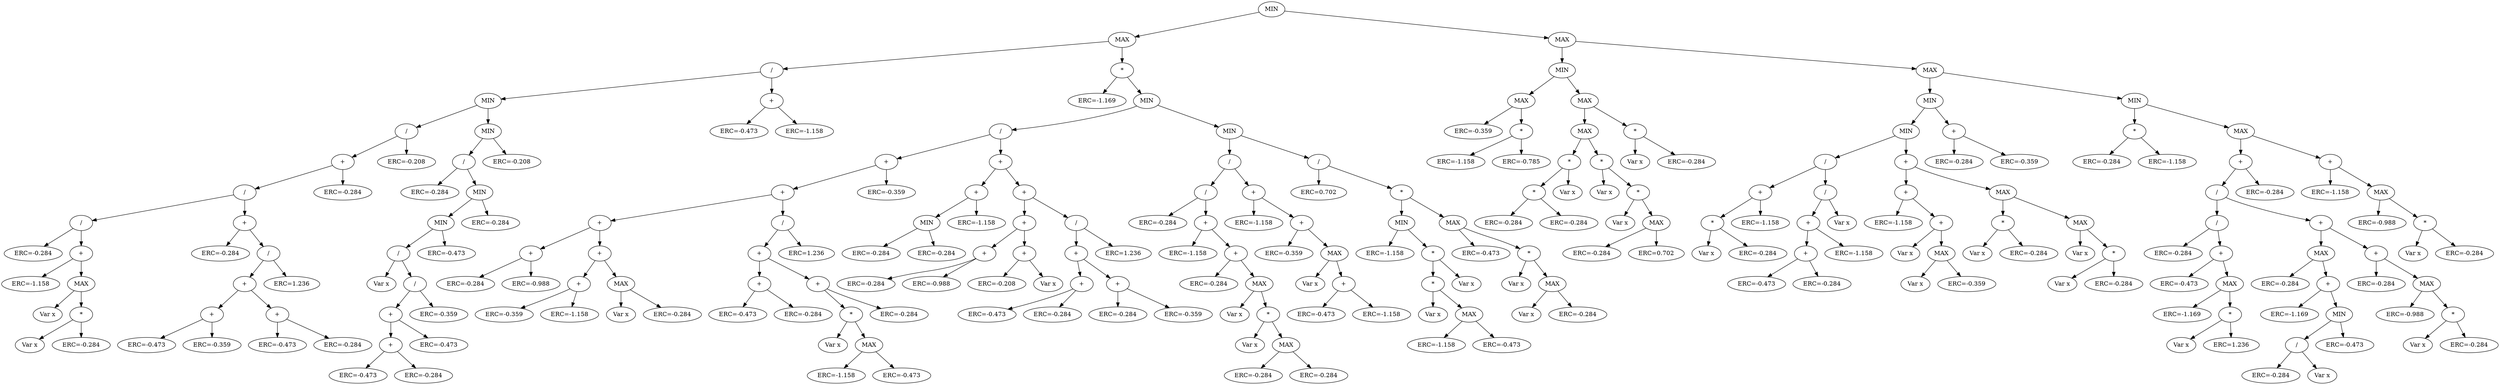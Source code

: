 digraph "Best function" {
"0" [label="MIN"];
"0" -> "00";
"00" [label="MAX"];
"00" -> "000";
"000" [label="/"];
"000" -> "0000";
"0000" [label="MIN"];
"0000" -> "00000";
"00000" [label="/"];
"00000" -> "000000";
"000000" [label="+"];
"000000" -> "0000000";
"0000000" [label="/"];
"0000000" -> "00000000";
"00000000" [label="/"];
"00000000" -> "000000000";
"000000000" [label="ERC=-0.284"];
"00000000" -> "000000001";
"000000001" [label="+"];
"000000001" -> "0000000010";
"0000000010" [label="ERC=-1.158"];
"000000001" -> "0000000011";
"0000000011" [label="MAX"];
"0000000011" -> "00000000110";
"00000000110" [label="Var x"];
"0000000011" -> "00000000111";
"00000000111" [label="*"];
"00000000111" -> "000000001110";
"000000001110" [label="Var x"];
"00000000111" -> "000000001111";
"000000001111" [label="ERC=-0.284"];
"0000000" -> "00000001";
"00000001" [label="+"];
"00000001" -> "000000010";
"000000010" [label="ERC=-0.284"];
"00000001" -> "000000011";
"000000011" [label="/"];
"000000011" -> "0000000110";
"0000000110" [label="+"];
"0000000110" -> "00000001100";
"00000001100" [label="+"];
"00000001100" -> "000000011000";
"000000011000" [label="ERC=-0.473"];
"00000001100" -> "000000011001";
"000000011001" [label="ERC=-0.359"];
"0000000110" -> "00000001101";
"00000001101" [label="+"];
"00000001101" -> "000000011010";
"000000011010" [label="ERC=-0.473"];
"00000001101" -> "000000011011";
"000000011011" [label="ERC=-0.284"];
"000000011" -> "0000000111";
"0000000111" [label="ERC=1.236"];
"000000" -> "0000001";
"0000001" [label="ERC=-0.284"];
"00000" -> "000001";
"000001" [label="ERC=-0.208"];
"0000" -> "00001";
"00001" [label="MIN"];
"00001" -> "000010";
"000010" [label="/"];
"000010" -> "0000100";
"0000100" [label="ERC=-0.284"];
"000010" -> "0000101";
"0000101" [label="MIN"];
"0000101" -> "00001010";
"00001010" [label="MIN"];
"00001010" -> "000010100";
"000010100" [label="/"];
"000010100" -> "0000101000";
"0000101000" [label="Var x"];
"000010100" -> "0000101001";
"0000101001" [label="/"];
"0000101001" -> "00001010010";
"00001010010" [label="+"];
"00001010010" -> "000010100100";
"000010100100" [label="+"];
"000010100100" -> "0000101001000";
"0000101001000" [label="ERC=-0.473"];
"000010100100" -> "0000101001001";
"0000101001001" [label="ERC=-0.284"];
"00001010010" -> "000010100101";
"000010100101" [label="ERC=-0.473"];
"0000101001" -> "00001010011";
"00001010011" [label="ERC=-0.359"];
"00001010" -> "000010101";
"000010101" [label="ERC=-0.473"];
"0000101" -> "00001011";
"00001011" [label="ERC=-0.284"];
"00001" -> "000011";
"000011" [label="ERC=-0.208"];
"000" -> "0001";
"0001" [label="+"];
"0001" -> "00010";
"00010" [label="ERC=-0.473"];
"0001" -> "00011";
"00011" [label="ERC=-1.158"];
"00" -> "001";
"001" [label="*"];
"001" -> "0010";
"0010" [label="ERC=-1.169"];
"001" -> "0011";
"0011" [label="MIN"];
"0011" -> "00110";
"00110" [label="/"];
"00110" -> "001100";
"001100" [label="+"];
"001100" -> "0011000";
"0011000" [label="+"];
"0011000" -> "00110000";
"00110000" [label="+"];
"00110000" -> "001100000";
"001100000" [label="+"];
"001100000" -> "0011000000";
"0011000000" [label="ERC=-0.284"];
"001100000" -> "0011000001";
"0011000001" [label="ERC=-0.988"];
"00110000" -> "001100001";
"001100001" [label="+"];
"001100001" -> "0011000010";
"0011000010" [label="+"];
"0011000010" -> "00110000100";
"00110000100" [label="ERC=-0.359"];
"0011000010" -> "00110000101";
"00110000101" [label="ERC=-1.158"];
"001100001" -> "0011000011";
"0011000011" [label="MAX"];
"0011000011" -> "00110000110";
"00110000110" [label="Var x"];
"0011000011" -> "00110000111";
"00110000111" [label="ERC=-0.284"];
"0011000" -> "00110001";
"00110001" [label="/"];
"00110001" -> "001100010";
"001100010" [label="+"];
"001100010" -> "0011000100";
"0011000100" [label="+"];
"0011000100" -> "00110001000";
"00110001000" [label="ERC=-0.473"];
"0011000100" -> "00110001001";
"00110001001" [label="ERC=-0.284"];
"001100010" -> "0011000101";
"0011000101" [label="+"];
"0011000101" -> "00110001010";
"00110001010" [label="*"];
"00110001010" -> "001100010100";
"001100010100" [label="Var x"];
"00110001010" -> "001100010101";
"001100010101" [label="MAX"];
"001100010101" -> "0011000101010";
"0011000101010" [label="ERC=-1.158"];
"001100010101" -> "0011000101011";
"0011000101011" [label="ERC=-0.473"];
"0011000101" -> "00110001011";
"00110001011" [label="ERC=-0.284"];
"00110001" -> "001100011";
"001100011" [label="ERC=1.236"];
"001100" -> "0011001";
"0011001" [label="ERC=-0.359"];
"00110" -> "001101";
"001101" [label="+"];
"001101" -> "0011010";
"0011010" [label="+"];
"0011010" -> "00110100";
"00110100" [label="MIN"];
"00110100" -> "001101000";
"001101000" [label="ERC=-0.284"];
"00110100" -> "001101001";
"001101001" [label="ERC=-0.284"];
"0011010" -> "00110101";
"00110101" [label="ERC=-1.158"];
"001101" -> "0011011";
"0011011" [label="+"];
"0011011" -> "00110110";
"00110110" [label="+"];
"00110110" -> "001101100";
"001101100" [label="+"];
"001101100" -> "0011011000";
"0011011000" [label="ERC=-0.284"];
"001101100" -> "0011011001";
"0011011001" [label="ERC=-0.988"];
"00110110" -> "001101101";
"001101101" [label="+"];
"001101101" -> "0011011010";
"0011011010" [label="ERC=-0.208"];
"001101101" -> "0011011011";
"0011011011" [label="Var x"];
"0011011" -> "00110111";
"00110111" [label="/"];
"00110111" -> "001101110";
"001101110" [label="+"];
"001101110" -> "0011011100";
"0011011100" [label="+"];
"0011011100" -> "00110111000";
"00110111000" [label="ERC=-0.473"];
"0011011100" -> "00110111001";
"00110111001" [label="ERC=-0.284"];
"001101110" -> "0011011101";
"0011011101" [label="+"];
"0011011101" -> "00110111010";
"00110111010" [label="ERC=-0.284"];
"0011011101" -> "00110111011";
"00110111011" [label="ERC=-0.359"];
"00110111" -> "001101111";
"001101111" [label="ERC=1.236"];
"0011" -> "00111";
"00111" [label="MIN"];
"00111" -> "001110";
"001110" [label="/"];
"001110" -> "0011100";
"0011100" [label="/"];
"0011100" -> "00111000";
"00111000" [label="ERC=-0.284"];
"0011100" -> "00111001";
"00111001" [label="+"];
"00111001" -> "001110010";
"001110010" [label="ERC=-1.158"];
"00111001" -> "001110011";
"001110011" [label="+"];
"001110011" -> "0011100110";
"0011100110" [label="ERC=-0.284"];
"001110011" -> "0011100111";
"0011100111" [label="MAX"];
"0011100111" -> "00111001110";
"00111001110" [label="Var x"];
"0011100111" -> "00111001111";
"00111001111" [label="*"];
"00111001111" -> "001110011110";
"001110011110" [label="Var x"];
"00111001111" -> "001110011111";
"001110011111" [label="MAX"];
"001110011111" -> "0011100111110";
"0011100111110" [label="ERC=-0.284"];
"001110011111" -> "0011100111111";
"0011100111111" [label="ERC=-0.284"];
"001110" -> "0011101";
"0011101" [label="+"];
"0011101" -> "00111010";
"00111010" [label="ERC=-1.158"];
"0011101" -> "00111011";
"00111011" [label="+"];
"00111011" -> "001110110";
"001110110" [label="ERC=-0.359"];
"00111011" -> "001110111";
"001110111" [label="MAX"];
"001110111" -> "0011101110";
"0011101110" [label="Var x"];
"001110111" -> "0011101111";
"0011101111" [label="+"];
"0011101111" -> "00111011110";
"00111011110" [label="ERC=-0.473"];
"0011101111" -> "00111011111";
"00111011111" [label="ERC=-1.158"];
"00111" -> "001111";
"001111" [label="/"];
"001111" -> "0011110";
"0011110" [label="ERC=0.702"];
"001111" -> "0011111";
"0011111" [label="*"];
"0011111" -> "00111110";
"00111110" [label="MIN"];
"00111110" -> "001111100";
"001111100" [label="ERC=-1.158"];
"00111110" -> "001111101";
"001111101" [label="*"];
"001111101" -> "0011111010";
"0011111010" [label="*"];
"0011111010" -> "00111110100";
"00111110100" [label="Var x"];
"0011111010" -> "00111110101";
"00111110101" [label="MAX"];
"00111110101" -> "001111101010";
"001111101010" [label="ERC=-1.158"];
"00111110101" -> "001111101011";
"001111101011" [label="ERC=-0.473"];
"001111101" -> "0011111011";
"0011111011" [label="Var x"];
"0011111" -> "00111111";
"00111111" [label="MAX"];
"00111111" -> "001111110";
"001111110" [label="ERC=-0.473"];
"00111111" -> "001111111";
"001111111" [label="*"];
"001111111" -> "0011111110";
"0011111110" [label="Var x"];
"001111111" -> "0011111111";
"0011111111" [label="MAX"];
"0011111111" -> "00111111110";
"00111111110" [label="Var x"];
"0011111111" -> "00111111111";
"00111111111" [label="ERC=-0.284"];
"0" -> "01";
"01" [label="MAX"];
"01" -> "010";
"010" [label="MIN"];
"010" -> "0100";
"0100" [label="MAX"];
"0100" -> "01000";
"01000" [label="ERC=-0.359"];
"0100" -> "01001";
"01001" [label="*"];
"01001" -> "010010";
"010010" [label="ERC=-1.158"];
"01001" -> "010011";
"010011" [label="ERC=-0.785"];
"010" -> "0101";
"0101" [label="MAX"];
"0101" -> "01010";
"01010" [label="MAX"];
"01010" -> "010100";
"010100" [label="*"];
"010100" -> "0101000";
"0101000" [label="*"];
"0101000" -> "01010000";
"01010000" [label="ERC=-0.284"];
"0101000" -> "01010001";
"01010001" [label="ERC=-0.284"];
"010100" -> "0101001";
"0101001" [label="Var x"];
"01010" -> "010101";
"010101" [label="*"];
"010101" -> "0101010";
"0101010" [label="Var x"];
"010101" -> "0101011";
"0101011" [label="*"];
"0101011" -> "01010110";
"01010110" [label="Var x"];
"0101011" -> "01010111";
"01010111" [label="MAX"];
"01010111" -> "010101110";
"010101110" [label="ERC=-0.284"];
"01010111" -> "010101111";
"010101111" [label="ERC=0.702"];
"0101" -> "01011";
"01011" [label="*"];
"01011" -> "010110";
"010110" [label="Var x"];
"01011" -> "010111";
"010111" [label="ERC=-0.284"];
"01" -> "011";
"011" [label="MAX"];
"011" -> "0110";
"0110" [label="MIN"];
"0110" -> "01100";
"01100" [label="MIN"];
"01100" -> "011000";
"011000" [label="/"];
"011000" -> "0110000";
"0110000" [label="+"];
"0110000" -> "01100000";
"01100000" [label="*"];
"01100000" -> "011000000";
"011000000" [label="Var x"];
"01100000" -> "011000001";
"011000001" [label="ERC=-0.284"];
"0110000" -> "01100001";
"01100001" [label="ERC=-1.158"];
"011000" -> "0110001";
"0110001" [label="/"];
"0110001" -> "01100010";
"01100010" [label="+"];
"01100010" -> "011000100";
"011000100" [label="+"];
"011000100" -> "0110001000";
"0110001000" [label="ERC=-0.473"];
"011000100" -> "0110001001";
"0110001001" [label="ERC=-0.284"];
"01100010" -> "011000101";
"011000101" [label="ERC=-1.158"];
"0110001" -> "01100011";
"01100011" [label="Var x"];
"01100" -> "011001";
"011001" [label="+"];
"011001" -> "0110010";
"0110010" [label="+"];
"0110010" -> "01100100";
"01100100" [label="ERC=-1.158"];
"0110010" -> "01100101";
"01100101" [label="+"];
"01100101" -> "011001010";
"011001010" [label="Var x"];
"01100101" -> "011001011";
"011001011" [label="MAX"];
"011001011" -> "0110010110";
"0110010110" [label="Var x"];
"011001011" -> "0110010111";
"0110010111" [label="ERC=-0.359"];
"011001" -> "0110011";
"0110011" [label="MAX"];
"0110011" -> "01100110";
"01100110" [label="*"];
"01100110" -> "011001100";
"011001100" [label="Var x"];
"01100110" -> "011001101";
"011001101" [label="ERC=-0.284"];
"0110011" -> "01100111";
"01100111" [label="MAX"];
"01100111" -> "011001110";
"011001110" [label="Var x"];
"01100111" -> "011001111";
"011001111" [label="*"];
"011001111" -> "0110011110";
"0110011110" [label="Var x"];
"011001111" -> "0110011111";
"0110011111" [label="ERC=-0.284"];
"0110" -> "01101";
"01101" [label="+"];
"01101" -> "011010";
"011010" [label="ERC=-0.284"];
"01101" -> "011011";
"011011" [label="ERC=-0.359"];
"011" -> "0111";
"0111" [label="MIN"];
"0111" -> "01110";
"01110" [label="*"];
"01110" -> "011100";
"011100" [label="ERC=-0.284"];
"01110" -> "011101";
"011101" [label="ERC=-1.158"];
"0111" -> "01111";
"01111" [label="MAX"];
"01111" -> "011110";
"011110" [label="+"];
"011110" -> "0111100";
"0111100" [label="/"];
"0111100" -> "01111000";
"01111000" [label="/"];
"01111000" -> "011110000";
"011110000" [label="ERC=-0.284"];
"01111000" -> "011110001";
"011110001" [label="+"];
"011110001" -> "0111100010";
"0111100010" [label="ERC=-0.473"];
"011110001" -> "0111100011";
"0111100011" [label="MAX"];
"0111100011" -> "01111000110";
"01111000110" [label="ERC=-1.169"];
"0111100011" -> "01111000111";
"01111000111" [label="*"];
"01111000111" -> "011110001110";
"011110001110" [label="Var x"];
"01111000111" -> "011110001111";
"011110001111" [label="ERC=1.236"];
"0111100" -> "01111001";
"01111001" [label="+"];
"01111001" -> "011110010";
"011110010" [label="MAX"];
"011110010" -> "0111100100";
"0111100100" [label="ERC=-0.284"];
"011110010" -> "0111100101";
"0111100101" [label="+"];
"0111100101" -> "01111001010";
"01111001010" [label="ERC=-1.169"];
"0111100101" -> "01111001011";
"01111001011" [label="MIN"];
"01111001011" -> "011110010110";
"011110010110" [label="/"];
"011110010110" -> "0111100101100";
"0111100101100" [label="ERC=-0.284"];
"011110010110" -> "0111100101101";
"0111100101101" [label="Var x"];
"01111001011" -> "011110010111";
"011110010111" [label="ERC=-0.473"];
"01111001" -> "011110011";
"011110011" [label="+"];
"011110011" -> "0111100110";
"0111100110" [label="ERC=-0.284"];
"011110011" -> "0111100111";
"0111100111" [label="MAX"];
"0111100111" -> "01111001110";
"01111001110" [label="ERC=-0.988"];
"0111100111" -> "01111001111";
"01111001111" [label="*"];
"01111001111" -> "011110011110";
"011110011110" [label="Var x"];
"01111001111" -> "011110011111";
"011110011111" [label="ERC=-0.284"];
"011110" -> "0111101";
"0111101" [label="ERC=-0.284"];
"01111" -> "011111";
"011111" [label="+"];
"011111" -> "0111110";
"0111110" [label="ERC=-1.158"];
"011111" -> "0111111";
"0111111" [label="MAX"];
"0111111" -> "01111110";
"01111110" [label="ERC=-0.988"];
"0111111" -> "01111111";
"01111111" [label="*"];
"01111111" -> "011111110";
"011111110" [label="Var x"];
"01111111" -> "011111111";
"011111111" [label="ERC=-0.284"];
}